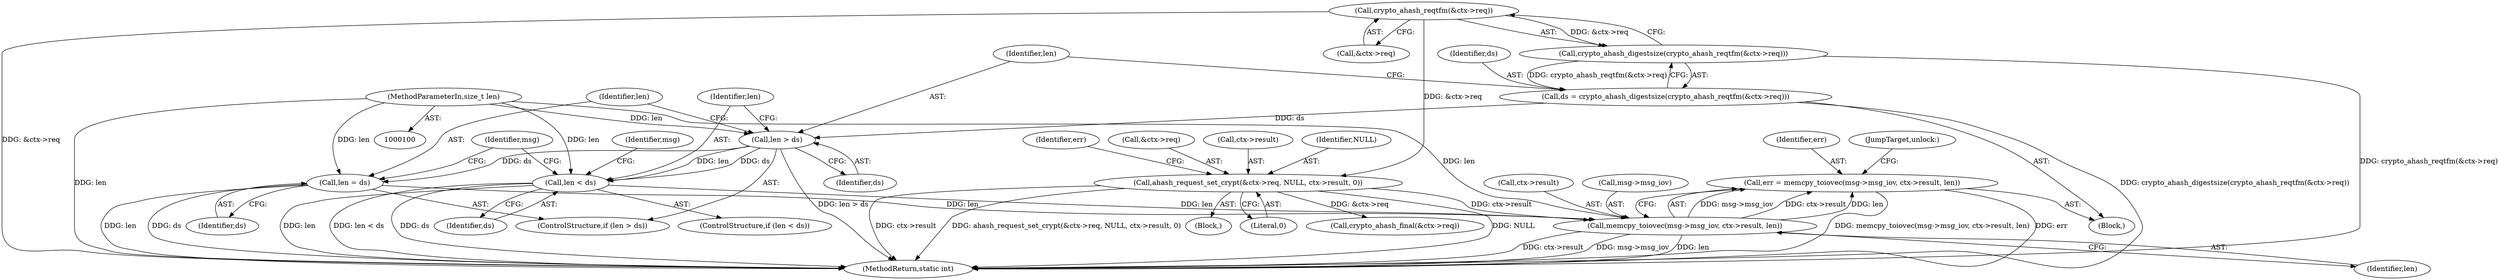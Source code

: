 digraph "0_linux_72a763d805a48ac8c0bf48fdb510e84c12de51fe@API" {
"1000193" [label="(Call,err = memcpy_toiovec(msg->msg_iov, ctx->result, len))"];
"1000195" [label="(Call,memcpy_toiovec(msg->msg_iov, ctx->result, len))"];
"1000168" [label="(Call,ahash_request_set_crypt(&ctx->req, NULL, ctx->result, 0))"];
"1000128" [label="(Call,crypto_ahash_reqtfm(&ctx->req))"];
"1000138" [label="(Call,len = ds)"];
"1000135" [label="(Call,len > ds)"];
"1000104" [label="(MethodParameterIn,size_t len)"];
"1000125" [label="(Call,ds = crypto_ahash_digestsize(crypto_ahash_reqtfm(&ctx->req)))"];
"1000127" [label="(Call,crypto_ahash_digestsize(crypto_ahash_reqtfm(&ctx->req)))"];
"1000143" [label="(Call,len < ds)"];
"1000137" [label="(Identifier,ds)"];
"1000126" [label="(Identifier,ds)"];
"1000162" [label="(Block,)"];
"1000153" [label="(Identifier,msg)"];
"1000193" [label="(Call,err = memcpy_toiovec(msg->msg_iov, ctx->result, len))"];
"1000202" [label="(Identifier,len)"];
"1000129" [label="(Call,&ctx->req)"];
"1000127" [label="(Call,crypto_ahash_digestsize(crypto_ahash_reqtfm(&ctx->req)))"];
"1000144" [label="(Identifier,len)"];
"1000177" [label="(Literal,0)"];
"1000195" [label="(Call,memcpy_toiovec(msg->msg_iov, ctx->result, len))"];
"1000194" [label="(Identifier,err)"];
"1000139" [label="(Identifier,len)"];
"1000125" [label="(Call,ds = crypto_ahash_digestsize(crypto_ahash_reqtfm(&ctx->req)))"];
"1000181" [label="(Call,crypto_ahash_final(&ctx->req))"];
"1000143" [label="(Call,len < ds)"];
"1000136" [label="(Identifier,len)"];
"1000104" [label="(MethodParameterIn,size_t len)"];
"1000148" [label="(Identifier,msg)"];
"1000106" [label="(Block,)"];
"1000128" [label="(Call,crypto_ahash_reqtfm(&ctx->req))"];
"1000173" [label="(Identifier,NULL)"];
"1000138" [label="(Call,len = ds)"];
"1000179" [label="(Identifier,err)"];
"1000199" [label="(Call,ctx->result)"];
"1000134" [label="(ControlStructure,if (len > ds))"];
"1000169" [label="(Call,&ctx->req)"];
"1000140" [label="(Identifier,ds)"];
"1000145" [label="(Identifier,ds)"];
"1000142" [label="(ControlStructure,if (len < ds))"];
"1000135" [label="(Call,len > ds)"];
"1000203" [label="(JumpTarget,unlock:)"];
"1000196" [label="(Call,msg->msg_iov)"];
"1000168" [label="(Call,ahash_request_set_crypt(&ctx->req, NULL, ctx->result, 0))"];
"1000207" [label="(MethodReturn,static int)"];
"1000174" [label="(Call,ctx->result)"];
"1000193" -> "1000106"  [label="AST: "];
"1000193" -> "1000195"  [label="CFG: "];
"1000194" -> "1000193"  [label="AST: "];
"1000195" -> "1000193"  [label="AST: "];
"1000203" -> "1000193"  [label="CFG: "];
"1000193" -> "1000207"  [label="DDG: err"];
"1000193" -> "1000207"  [label="DDG: memcpy_toiovec(msg->msg_iov, ctx->result, len)"];
"1000195" -> "1000193"  [label="DDG: msg->msg_iov"];
"1000195" -> "1000193"  [label="DDG: ctx->result"];
"1000195" -> "1000193"  [label="DDG: len"];
"1000195" -> "1000202"  [label="CFG: "];
"1000196" -> "1000195"  [label="AST: "];
"1000199" -> "1000195"  [label="AST: "];
"1000202" -> "1000195"  [label="AST: "];
"1000195" -> "1000207"  [label="DDG: ctx->result"];
"1000195" -> "1000207"  [label="DDG: msg->msg_iov"];
"1000195" -> "1000207"  [label="DDG: len"];
"1000168" -> "1000195"  [label="DDG: ctx->result"];
"1000138" -> "1000195"  [label="DDG: len"];
"1000143" -> "1000195"  [label="DDG: len"];
"1000104" -> "1000195"  [label="DDG: len"];
"1000168" -> "1000162"  [label="AST: "];
"1000168" -> "1000177"  [label="CFG: "];
"1000169" -> "1000168"  [label="AST: "];
"1000173" -> "1000168"  [label="AST: "];
"1000174" -> "1000168"  [label="AST: "];
"1000177" -> "1000168"  [label="AST: "];
"1000179" -> "1000168"  [label="CFG: "];
"1000168" -> "1000207"  [label="DDG: ctx->result"];
"1000168" -> "1000207"  [label="DDG: ahash_request_set_crypt(&ctx->req, NULL, ctx->result, 0)"];
"1000168" -> "1000207"  [label="DDG: NULL"];
"1000128" -> "1000168"  [label="DDG: &ctx->req"];
"1000168" -> "1000181"  [label="DDG: &ctx->req"];
"1000128" -> "1000127"  [label="AST: "];
"1000128" -> "1000129"  [label="CFG: "];
"1000129" -> "1000128"  [label="AST: "];
"1000127" -> "1000128"  [label="CFG: "];
"1000128" -> "1000207"  [label="DDG: &ctx->req"];
"1000128" -> "1000127"  [label="DDG: &ctx->req"];
"1000138" -> "1000134"  [label="AST: "];
"1000138" -> "1000140"  [label="CFG: "];
"1000139" -> "1000138"  [label="AST: "];
"1000140" -> "1000138"  [label="AST: "];
"1000153" -> "1000138"  [label="CFG: "];
"1000138" -> "1000207"  [label="DDG: len"];
"1000138" -> "1000207"  [label="DDG: ds"];
"1000135" -> "1000138"  [label="DDG: ds"];
"1000104" -> "1000138"  [label="DDG: len"];
"1000135" -> "1000134"  [label="AST: "];
"1000135" -> "1000137"  [label="CFG: "];
"1000136" -> "1000135"  [label="AST: "];
"1000137" -> "1000135"  [label="AST: "];
"1000139" -> "1000135"  [label="CFG: "];
"1000144" -> "1000135"  [label="CFG: "];
"1000135" -> "1000207"  [label="DDG: len > ds"];
"1000104" -> "1000135"  [label="DDG: len"];
"1000125" -> "1000135"  [label="DDG: ds"];
"1000135" -> "1000143"  [label="DDG: len"];
"1000135" -> "1000143"  [label="DDG: ds"];
"1000104" -> "1000100"  [label="AST: "];
"1000104" -> "1000207"  [label="DDG: len"];
"1000104" -> "1000143"  [label="DDG: len"];
"1000125" -> "1000106"  [label="AST: "];
"1000125" -> "1000127"  [label="CFG: "];
"1000126" -> "1000125"  [label="AST: "];
"1000127" -> "1000125"  [label="AST: "];
"1000136" -> "1000125"  [label="CFG: "];
"1000125" -> "1000207"  [label="DDG: crypto_ahash_digestsize(crypto_ahash_reqtfm(&ctx->req))"];
"1000127" -> "1000125"  [label="DDG: crypto_ahash_reqtfm(&ctx->req)"];
"1000127" -> "1000207"  [label="DDG: crypto_ahash_reqtfm(&ctx->req)"];
"1000143" -> "1000142"  [label="AST: "];
"1000143" -> "1000145"  [label="CFG: "];
"1000144" -> "1000143"  [label="AST: "];
"1000145" -> "1000143"  [label="AST: "];
"1000148" -> "1000143"  [label="CFG: "];
"1000153" -> "1000143"  [label="CFG: "];
"1000143" -> "1000207"  [label="DDG: len"];
"1000143" -> "1000207"  [label="DDG: len < ds"];
"1000143" -> "1000207"  [label="DDG: ds"];
}
